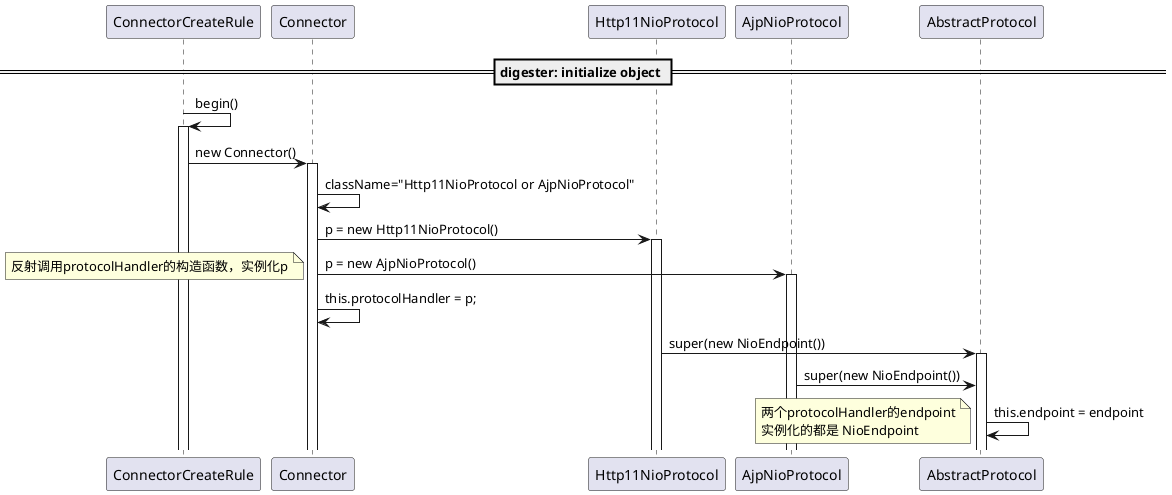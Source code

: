 @startuml
== digester: initialize object ==
ConnectorCreateRule -> ConnectorCreateRule ++: begin()
ConnectorCreateRule -> Connector ++: new Connector()
Connector -> Connector: className="Http11NioProtocol or AjpNioProtocol"
Connector -> Http11NioProtocol ++: p = new Http11NioProtocol()
Connector -> AjpNioProtocol ++: p = new AjpNioProtocol()
note left
反射调用protocolHandler的构造函数，实例化p
end note
Connector -> Connector: this.protocolHandler = p;

Http11NioProtocol -> AbstractProtocol ++: super(new NioEndpoint())
AjpNioProtocol -> AbstractProtocol: super(new NioEndpoint())
AbstractProtocol -> AbstractProtocol: this.endpoint = endpoint
note left
两个protocolHandler的endpoint
实例化的都是 NioEndpoint
end note
@enduml